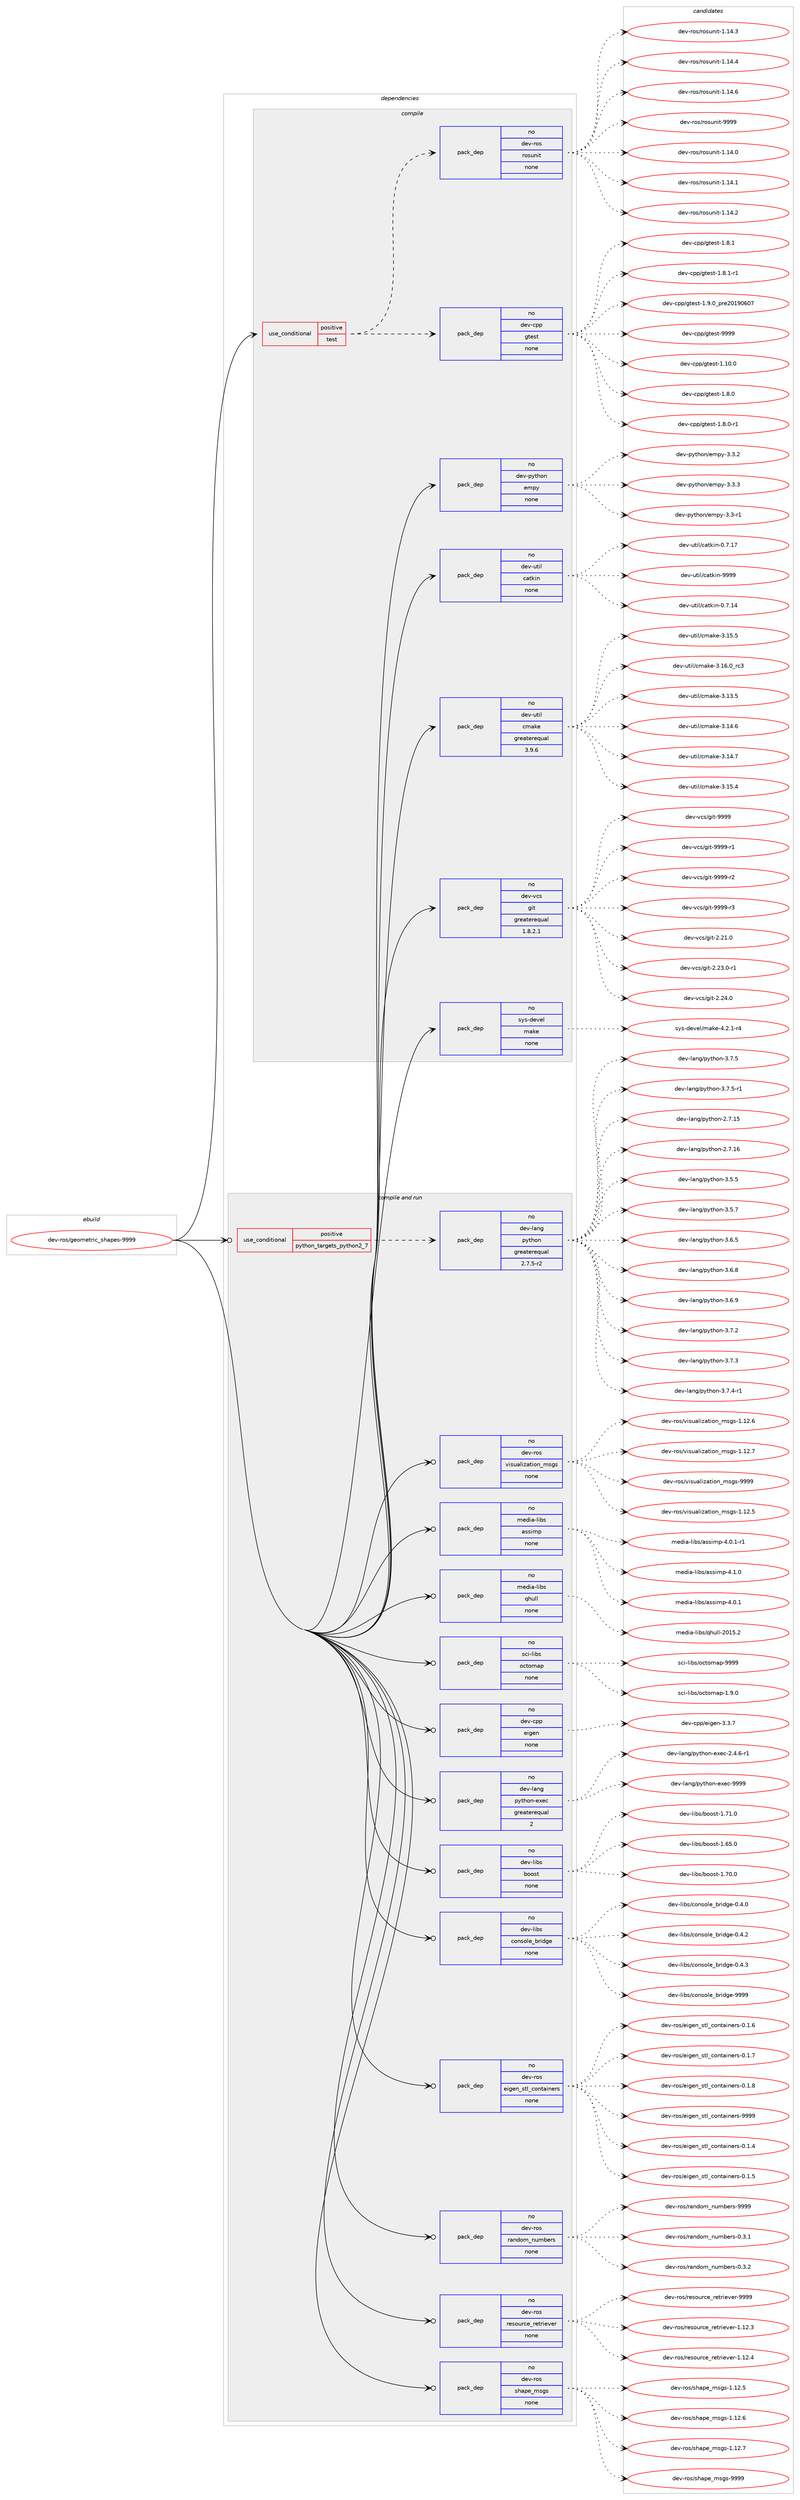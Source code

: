 digraph prolog {

# *************
# Graph options
# *************

newrank=true;
concentrate=true;
compound=true;
graph [rankdir=LR,fontname=Helvetica,fontsize=10,ranksep=1.5];#, ranksep=2.5, nodesep=0.2];
edge  [arrowhead=vee];
node  [fontname=Helvetica,fontsize=10];

# **********
# The ebuild
# **********

subgraph cluster_leftcol {
color=gray;
rank=same;
label=<<i>ebuild</i>>;
id [label="dev-ros/geometric_shapes-9999", color=red, width=4, href="../dev-ros/geometric_shapes-9999.svg"];
}

# ****************
# The dependencies
# ****************

subgraph cluster_midcol {
color=gray;
label=<<i>dependencies</i>>;
subgraph cluster_compile {
fillcolor="#eeeeee";
style=filled;
label=<<i>compile</i>>;
subgraph cond153400 {
dependency653153 [label=<<TABLE BORDER="0" CELLBORDER="1" CELLSPACING="0" CELLPADDING="4"><TR><TD ROWSPAN="3" CELLPADDING="10">use_conditional</TD></TR><TR><TD>positive</TD></TR><TR><TD>test</TD></TR></TABLE>>, shape=none, color=red];
subgraph pack487847 {
dependency653154 [label=<<TABLE BORDER="0" CELLBORDER="1" CELLSPACING="0" CELLPADDING="4" WIDTH="220"><TR><TD ROWSPAN="6" CELLPADDING="30">pack_dep</TD></TR><TR><TD WIDTH="110">no</TD></TR><TR><TD>dev-cpp</TD></TR><TR><TD>gtest</TD></TR><TR><TD>none</TD></TR><TR><TD></TD></TR></TABLE>>, shape=none, color=blue];
}
dependency653153:e -> dependency653154:w [weight=20,style="dashed",arrowhead="vee"];
subgraph pack487848 {
dependency653155 [label=<<TABLE BORDER="0" CELLBORDER="1" CELLSPACING="0" CELLPADDING="4" WIDTH="220"><TR><TD ROWSPAN="6" CELLPADDING="30">pack_dep</TD></TR><TR><TD WIDTH="110">no</TD></TR><TR><TD>dev-ros</TD></TR><TR><TD>rosunit</TD></TR><TR><TD>none</TD></TR><TR><TD></TD></TR></TABLE>>, shape=none, color=blue];
}
dependency653153:e -> dependency653155:w [weight=20,style="dashed",arrowhead="vee"];
}
id:e -> dependency653153:w [weight=20,style="solid",arrowhead="vee"];
subgraph pack487849 {
dependency653156 [label=<<TABLE BORDER="0" CELLBORDER="1" CELLSPACING="0" CELLPADDING="4" WIDTH="220"><TR><TD ROWSPAN="6" CELLPADDING="30">pack_dep</TD></TR><TR><TD WIDTH="110">no</TD></TR><TR><TD>dev-python</TD></TR><TR><TD>empy</TD></TR><TR><TD>none</TD></TR><TR><TD></TD></TR></TABLE>>, shape=none, color=blue];
}
id:e -> dependency653156:w [weight=20,style="solid",arrowhead="vee"];
subgraph pack487850 {
dependency653157 [label=<<TABLE BORDER="0" CELLBORDER="1" CELLSPACING="0" CELLPADDING="4" WIDTH="220"><TR><TD ROWSPAN="6" CELLPADDING="30">pack_dep</TD></TR><TR><TD WIDTH="110">no</TD></TR><TR><TD>dev-util</TD></TR><TR><TD>catkin</TD></TR><TR><TD>none</TD></TR><TR><TD></TD></TR></TABLE>>, shape=none, color=blue];
}
id:e -> dependency653157:w [weight=20,style="solid",arrowhead="vee"];
subgraph pack487851 {
dependency653158 [label=<<TABLE BORDER="0" CELLBORDER="1" CELLSPACING="0" CELLPADDING="4" WIDTH="220"><TR><TD ROWSPAN="6" CELLPADDING="30">pack_dep</TD></TR><TR><TD WIDTH="110">no</TD></TR><TR><TD>dev-util</TD></TR><TR><TD>cmake</TD></TR><TR><TD>greaterequal</TD></TR><TR><TD>3.9.6</TD></TR></TABLE>>, shape=none, color=blue];
}
id:e -> dependency653158:w [weight=20,style="solid",arrowhead="vee"];
subgraph pack487852 {
dependency653159 [label=<<TABLE BORDER="0" CELLBORDER="1" CELLSPACING="0" CELLPADDING="4" WIDTH="220"><TR><TD ROWSPAN="6" CELLPADDING="30">pack_dep</TD></TR><TR><TD WIDTH="110">no</TD></TR><TR><TD>dev-vcs</TD></TR><TR><TD>git</TD></TR><TR><TD>greaterequal</TD></TR><TR><TD>1.8.2.1</TD></TR></TABLE>>, shape=none, color=blue];
}
id:e -> dependency653159:w [weight=20,style="solid",arrowhead="vee"];
subgraph pack487853 {
dependency653160 [label=<<TABLE BORDER="0" CELLBORDER="1" CELLSPACING="0" CELLPADDING="4" WIDTH="220"><TR><TD ROWSPAN="6" CELLPADDING="30">pack_dep</TD></TR><TR><TD WIDTH="110">no</TD></TR><TR><TD>sys-devel</TD></TR><TR><TD>make</TD></TR><TR><TD>none</TD></TR><TR><TD></TD></TR></TABLE>>, shape=none, color=blue];
}
id:e -> dependency653160:w [weight=20,style="solid",arrowhead="vee"];
}
subgraph cluster_compileandrun {
fillcolor="#eeeeee";
style=filled;
label=<<i>compile and run</i>>;
subgraph cond153401 {
dependency653161 [label=<<TABLE BORDER="0" CELLBORDER="1" CELLSPACING="0" CELLPADDING="4"><TR><TD ROWSPAN="3" CELLPADDING="10">use_conditional</TD></TR><TR><TD>positive</TD></TR><TR><TD>python_targets_python2_7</TD></TR></TABLE>>, shape=none, color=red];
subgraph pack487854 {
dependency653162 [label=<<TABLE BORDER="0" CELLBORDER="1" CELLSPACING="0" CELLPADDING="4" WIDTH="220"><TR><TD ROWSPAN="6" CELLPADDING="30">pack_dep</TD></TR><TR><TD WIDTH="110">no</TD></TR><TR><TD>dev-lang</TD></TR><TR><TD>python</TD></TR><TR><TD>greaterequal</TD></TR><TR><TD>2.7.5-r2</TD></TR></TABLE>>, shape=none, color=blue];
}
dependency653161:e -> dependency653162:w [weight=20,style="dashed",arrowhead="vee"];
}
id:e -> dependency653161:w [weight=20,style="solid",arrowhead="odotvee"];
subgraph pack487855 {
dependency653163 [label=<<TABLE BORDER="0" CELLBORDER="1" CELLSPACING="0" CELLPADDING="4" WIDTH="220"><TR><TD ROWSPAN="6" CELLPADDING="30">pack_dep</TD></TR><TR><TD WIDTH="110">no</TD></TR><TR><TD>dev-cpp</TD></TR><TR><TD>eigen</TD></TR><TR><TD>none</TD></TR><TR><TD></TD></TR></TABLE>>, shape=none, color=blue];
}
id:e -> dependency653163:w [weight=20,style="solid",arrowhead="odotvee"];
subgraph pack487856 {
dependency653164 [label=<<TABLE BORDER="0" CELLBORDER="1" CELLSPACING="0" CELLPADDING="4" WIDTH="220"><TR><TD ROWSPAN="6" CELLPADDING="30">pack_dep</TD></TR><TR><TD WIDTH="110">no</TD></TR><TR><TD>dev-lang</TD></TR><TR><TD>python-exec</TD></TR><TR><TD>greaterequal</TD></TR><TR><TD>2</TD></TR></TABLE>>, shape=none, color=blue];
}
id:e -> dependency653164:w [weight=20,style="solid",arrowhead="odotvee"];
subgraph pack487857 {
dependency653165 [label=<<TABLE BORDER="0" CELLBORDER="1" CELLSPACING="0" CELLPADDING="4" WIDTH="220"><TR><TD ROWSPAN="6" CELLPADDING="30">pack_dep</TD></TR><TR><TD WIDTH="110">no</TD></TR><TR><TD>dev-libs</TD></TR><TR><TD>boost</TD></TR><TR><TD>none</TD></TR><TR><TD></TD></TR></TABLE>>, shape=none, color=blue];
}
id:e -> dependency653165:w [weight=20,style="solid",arrowhead="odotvee"];
subgraph pack487858 {
dependency653166 [label=<<TABLE BORDER="0" CELLBORDER="1" CELLSPACING="0" CELLPADDING="4" WIDTH="220"><TR><TD ROWSPAN="6" CELLPADDING="30">pack_dep</TD></TR><TR><TD WIDTH="110">no</TD></TR><TR><TD>dev-libs</TD></TR><TR><TD>console_bridge</TD></TR><TR><TD>none</TD></TR><TR><TD></TD></TR></TABLE>>, shape=none, color=blue];
}
id:e -> dependency653166:w [weight=20,style="solid",arrowhead="odotvee"];
subgraph pack487859 {
dependency653167 [label=<<TABLE BORDER="0" CELLBORDER="1" CELLSPACING="0" CELLPADDING="4" WIDTH="220"><TR><TD ROWSPAN="6" CELLPADDING="30">pack_dep</TD></TR><TR><TD WIDTH="110">no</TD></TR><TR><TD>dev-ros</TD></TR><TR><TD>eigen_stl_containers</TD></TR><TR><TD>none</TD></TR><TR><TD></TD></TR></TABLE>>, shape=none, color=blue];
}
id:e -> dependency653167:w [weight=20,style="solid",arrowhead="odotvee"];
subgraph pack487860 {
dependency653168 [label=<<TABLE BORDER="0" CELLBORDER="1" CELLSPACING="0" CELLPADDING="4" WIDTH="220"><TR><TD ROWSPAN="6" CELLPADDING="30">pack_dep</TD></TR><TR><TD WIDTH="110">no</TD></TR><TR><TD>dev-ros</TD></TR><TR><TD>random_numbers</TD></TR><TR><TD>none</TD></TR><TR><TD></TD></TR></TABLE>>, shape=none, color=blue];
}
id:e -> dependency653168:w [weight=20,style="solid",arrowhead="odotvee"];
subgraph pack487861 {
dependency653169 [label=<<TABLE BORDER="0" CELLBORDER="1" CELLSPACING="0" CELLPADDING="4" WIDTH="220"><TR><TD ROWSPAN="6" CELLPADDING="30">pack_dep</TD></TR><TR><TD WIDTH="110">no</TD></TR><TR><TD>dev-ros</TD></TR><TR><TD>resource_retriever</TD></TR><TR><TD>none</TD></TR><TR><TD></TD></TR></TABLE>>, shape=none, color=blue];
}
id:e -> dependency653169:w [weight=20,style="solid",arrowhead="odotvee"];
subgraph pack487862 {
dependency653170 [label=<<TABLE BORDER="0" CELLBORDER="1" CELLSPACING="0" CELLPADDING="4" WIDTH="220"><TR><TD ROWSPAN="6" CELLPADDING="30">pack_dep</TD></TR><TR><TD WIDTH="110">no</TD></TR><TR><TD>dev-ros</TD></TR><TR><TD>shape_msgs</TD></TR><TR><TD>none</TD></TR><TR><TD></TD></TR></TABLE>>, shape=none, color=blue];
}
id:e -> dependency653170:w [weight=20,style="solid",arrowhead="odotvee"];
subgraph pack487863 {
dependency653171 [label=<<TABLE BORDER="0" CELLBORDER="1" CELLSPACING="0" CELLPADDING="4" WIDTH="220"><TR><TD ROWSPAN="6" CELLPADDING="30">pack_dep</TD></TR><TR><TD WIDTH="110">no</TD></TR><TR><TD>dev-ros</TD></TR><TR><TD>visualization_msgs</TD></TR><TR><TD>none</TD></TR><TR><TD></TD></TR></TABLE>>, shape=none, color=blue];
}
id:e -> dependency653171:w [weight=20,style="solid",arrowhead="odotvee"];
subgraph pack487864 {
dependency653172 [label=<<TABLE BORDER="0" CELLBORDER="1" CELLSPACING="0" CELLPADDING="4" WIDTH="220"><TR><TD ROWSPAN="6" CELLPADDING="30">pack_dep</TD></TR><TR><TD WIDTH="110">no</TD></TR><TR><TD>media-libs</TD></TR><TR><TD>assimp</TD></TR><TR><TD>none</TD></TR><TR><TD></TD></TR></TABLE>>, shape=none, color=blue];
}
id:e -> dependency653172:w [weight=20,style="solid",arrowhead="odotvee"];
subgraph pack487865 {
dependency653173 [label=<<TABLE BORDER="0" CELLBORDER="1" CELLSPACING="0" CELLPADDING="4" WIDTH="220"><TR><TD ROWSPAN="6" CELLPADDING="30">pack_dep</TD></TR><TR><TD WIDTH="110">no</TD></TR><TR><TD>media-libs</TD></TR><TR><TD>qhull</TD></TR><TR><TD>none</TD></TR><TR><TD></TD></TR></TABLE>>, shape=none, color=blue];
}
id:e -> dependency653173:w [weight=20,style="solid",arrowhead="odotvee"];
subgraph pack487866 {
dependency653174 [label=<<TABLE BORDER="0" CELLBORDER="1" CELLSPACING="0" CELLPADDING="4" WIDTH="220"><TR><TD ROWSPAN="6" CELLPADDING="30">pack_dep</TD></TR><TR><TD WIDTH="110">no</TD></TR><TR><TD>sci-libs</TD></TR><TR><TD>octomap</TD></TR><TR><TD>none</TD></TR><TR><TD></TD></TR></TABLE>>, shape=none, color=blue];
}
id:e -> dependency653174:w [weight=20,style="solid",arrowhead="odotvee"];
}
subgraph cluster_run {
fillcolor="#eeeeee";
style=filled;
label=<<i>run</i>>;
}
}

# **************
# The candidates
# **************

subgraph cluster_choices {
rank=same;
color=gray;
label=<<i>candidates</i>>;

subgraph choice487847 {
color=black;
nodesep=1;
choice10010111845991121124710311610111511645494649484648 [label="dev-cpp/gtest-1.10.0", color=red, width=4,href="../dev-cpp/gtest-1.10.0.svg"];
choice100101118459911211247103116101115116454946564648 [label="dev-cpp/gtest-1.8.0", color=red, width=4,href="../dev-cpp/gtest-1.8.0.svg"];
choice1001011184599112112471031161011151164549465646484511449 [label="dev-cpp/gtest-1.8.0-r1", color=red, width=4,href="../dev-cpp/gtest-1.8.0-r1.svg"];
choice100101118459911211247103116101115116454946564649 [label="dev-cpp/gtest-1.8.1", color=red, width=4,href="../dev-cpp/gtest-1.8.1.svg"];
choice1001011184599112112471031161011151164549465646494511449 [label="dev-cpp/gtest-1.8.1-r1", color=red, width=4,href="../dev-cpp/gtest-1.8.1-r1.svg"];
choice100101118459911211247103116101115116454946574648951121141015048495748544855 [label="dev-cpp/gtest-1.9.0_pre20190607", color=red, width=4,href="../dev-cpp/gtest-1.9.0_pre20190607.svg"];
choice1001011184599112112471031161011151164557575757 [label="dev-cpp/gtest-9999", color=red, width=4,href="../dev-cpp/gtest-9999.svg"];
dependency653154:e -> choice10010111845991121124710311610111511645494649484648:w [style=dotted,weight="100"];
dependency653154:e -> choice100101118459911211247103116101115116454946564648:w [style=dotted,weight="100"];
dependency653154:e -> choice1001011184599112112471031161011151164549465646484511449:w [style=dotted,weight="100"];
dependency653154:e -> choice100101118459911211247103116101115116454946564649:w [style=dotted,weight="100"];
dependency653154:e -> choice1001011184599112112471031161011151164549465646494511449:w [style=dotted,weight="100"];
dependency653154:e -> choice100101118459911211247103116101115116454946574648951121141015048495748544855:w [style=dotted,weight="100"];
dependency653154:e -> choice1001011184599112112471031161011151164557575757:w [style=dotted,weight="100"];
}
subgraph choice487848 {
color=black;
nodesep=1;
choice100101118451141111154711411111511711010511645494649524648 [label="dev-ros/rosunit-1.14.0", color=red, width=4,href="../dev-ros/rosunit-1.14.0.svg"];
choice100101118451141111154711411111511711010511645494649524649 [label="dev-ros/rosunit-1.14.1", color=red, width=4,href="../dev-ros/rosunit-1.14.1.svg"];
choice100101118451141111154711411111511711010511645494649524650 [label="dev-ros/rosunit-1.14.2", color=red, width=4,href="../dev-ros/rosunit-1.14.2.svg"];
choice100101118451141111154711411111511711010511645494649524651 [label="dev-ros/rosunit-1.14.3", color=red, width=4,href="../dev-ros/rosunit-1.14.3.svg"];
choice100101118451141111154711411111511711010511645494649524652 [label="dev-ros/rosunit-1.14.4", color=red, width=4,href="../dev-ros/rosunit-1.14.4.svg"];
choice100101118451141111154711411111511711010511645494649524654 [label="dev-ros/rosunit-1.14.6", color=red, width=4,href="../dev-ros/rosunit-1.14.6.svg"];
choice10010111845114111115471141111151171101051164557575757 [label="dev-ros/rosunit-9999", color=red, width=4,href="../dev-ros/rosunit-9999.svg"];
dependency653155:e -> choice100101118451141111154711411111511711010511645494649524648:w [style=dotted,weight="100"];
dependency653155:e -> choice100101118451141111154711411111511711010511645494649524649:w [style=dotted,weight="100"];
dependency653155:e -> choice100101118451141111154711411111511711010511645494649524650:w [style=dotted,weight="100"];
dependency653155:e -> choice100101118451141111154711411111511711010511645494649524651:w [style=dotted,weight="100"];
dependency653155:e -> choice100101118451141111154711411111511711010511645494649524652:w [style=dotted,weight="100"];
dependency653155:e -> choice100101118451141111154711411111511711010511645494649524654:w [style=dotted,weight="100"];
dependency653155:e -> choice10010111845114111115471141111151171101051164557575757:w [style=dotted,weight="100"];
}
subgraph choice487849 {
color=black;
nodesep=1;
choice1001011184511212111610411111047101109112121455146514511449 [label="dev-python/empy-3.3-r1", color=red, width=4,href="../dev-python/empy-3.3-r1.svg"];
choice1001011184511212111610411111047101109112121455146514650 [label="dev-python/empy-3.3.2", color=red, width=4,href="../dev-python/empy-3.3.2.svg"];
choice1001011184511212111610411111047101109112121455146514651 [label="dev-python/empy-3.3.3", color=red, width=4,href="../dev-python/empy-3.3.3.svg"];
dependency653156:e -> choice1001011184511212111610411111047101109112121455146514511449:w [style=dotted,weight="100"];
dependency653156:e -> choice1001011184511212111610411111047101109112121455146514650:w [style=dotted,weight="100"];
dependency653156:e -> choice1001011184511212111610411111047101109112121455146514651:w [style=dotted,weight="100"];
}
subgraph choice487850 {
color=black;
nodesep=1;
choice1001011184511711610510847999711610710511045484655464952 [label="dev-util/catkin-0.7.14", color=red, width=4,href="../dev-util/catkin-0.7.14.svg"];
choice1001011184511711610510847999711610710511045484655464955 [label="dev-util/catkin-0.7.17", color=red, width=4,href="../dev-util/catkin-0.7.17.svg"];
choice100101118451171161051084799971161071051104557575757 [label="dev-util/catkin-9999", color=red, width=4,href="../dev-util/catkin-9999.svg"];
dependency653157:e -> choice1001011184511711610510847999711610710511045484655464952:w [style=dotted,weight="100"];
dependency653157:e -> choice1001011184511711610510847999711610710511045484655464955:w [style=dotted,weight="100"];
dependency653157:e -> choice100101118451171161051084799971161071051104557575757:w [style=dotted,weight="100"];
}
subgraph choice487851 {
color=black;
nodesep=1;
choice1001011184511711610510847991099710710145514649514653 [label="dev-util/cmake-3.13.5", color=red, width=4,href="../dev-util/cmake-3.13.5.svg"];
choice1001011184511711610510847991099710710145514649524654 [label="dev-util/cmake-3.14.6", color=red, width=4,href="../dev-util/cmake-3.14.6.svg"];
choice1001011184511711610510847991099710710145514649524655 [label="dev-util/cmake-3.14.7", color=red, width=4,href="../dev-util/cmake-3.14.7.svg"];
choice1001011184511711610510847991099710710145514649534652 [label="dev-util/cmake-3.15.4", color=red, width=4,href="../dev-util/cmake-3.15.4.svg"];
choice1001011184511711610510847991099710710145514649534653 [label="dev-util/cmake-3.15.5", color=red, width=4,href="../dev-util/cmake-3.15.5.svg"];
choice1001011184511711610510847991099710710145514649544648951149951 [label="dev-util/cmake-3.16.0_rc3", color=red, width=4,href="../dev-util/cmake-3.16.0_rc3.svg"];
dependency653158:e -> choice1001011184511711610510847991099710710145514649514653:w [style=dotted,weight="100"];
dependency653158:e -> choice1001011184511711610510847991099710710145514649524654:w [style=dotted,weight="100"];
dependency653158:e -> choice1001011184511711610510847991099710710145514649524655:w [style=dotted,weight="100"];
dependency653158:e -> choice1001011184511711610510847991099710710145514649534652:w [style=dotted,weight="100"];
dependency653158:e -> choice1001011184511711610510847991099710710145514649534653:w [style=dotted,weight="100"];
dependency653158:e -> choice1001011184511711610510847991099710710145514649544648951149951:w [style=dotted,weight="100"];
}
subgraph choice487852 {
color=black;
nodesep=1;
choice10010111845118991154710310511645504650494648 [label="dev-vcs/git-2.21.0", color=red, width=4,href="../dev-vcs/git-2.21.0.svg"];
choice100101118451189911547103105116455046505146484511449 [label="dev-vcs/git-2.23.0-r1", color=red, width=4,href="../dev-vcs/git-2.23.0-r1.svg"];
choice10010111845118991154710310511645504650524648 [label="dev-vcs/git-2.24.0", color=red, width=4,href="../dev-vcs/git-2.24.0.svg"];
choice1001011184511899115471031051164557575757 [label="dev-vcs/git-9999", color=red, width=4,href="../dev-vcs/git-9999.svg"];
choice10010111845118991154710310511645575757574511449 [label="dev-vcs/git-9999-r1", color=red, width=4,href="../dev-vcs/git-9999-r1.svg"];
choice10010111845118991154710310511645575757574511450 [label="dev-vcs/git-9999-r2", color=red, width=4,href="../dev-vcs/git-9999-r2.svg"];
choice10010111845118991154710310511645575757574511451 [label="dev-vcs/git-9999-r3", color=red, width=4,href="../dev-vcs/git-9999-r3.svg"];
dependency653159:e -> choice10010111845118991154710310511645504650494648:w [style=dotted,weight="100"];
dependency653159:e -> choice100101118451189911547103105116455046505146484511449:w [style=dotted,weight="100"];
dependency653159:e -> choice10010111845118991154710310511645504650524648:w [style=dotted,weight="100"];
dependency653159:e -> choice1001011184511899115471031051164557575757:w [style=dotted,weight="100"];
dependency653159:e -> choice10010111845118991154710310511645575757574511449:w [style=dotted,weight="100"];
dependency653159:e -> choice10010111845118991154710310511645575757574511450:w [style=dotted,weight="100"];
dependency653159:e -> choice10010111845118991154710310511645575757574511451:w [style=dotted,weight="100"];
}
subgraph choice487853 {
color=black;
nodesep=1;
choice1151211154510010111810110847109971071014552465046494511452 [label="sys-devel/make-4.2.1-r4", color=red, width=4,href="../sys-devel/make-4.2.1-r4.svg"];
dependency653160:e -> choice1151211154510010111810110847109971071014552465046494511452:w [style=dotted,weight="100"];
}
subgraph choice487854 {
color=black;
nodesep=1;
choice10010111845108971101034711212111610411111045504655464953 [label="dev-lang/python-2.7.15", color=red, width=4,href="../dev-lang/python-2.7.15.svg"];
choice10010111845108971101034711212111610411111045504655464954 [label="dev-lang/python-2.7.16", color=red, width=4,href="../dev-lang/python-2.7.16.svg"];
choice100101118451089711010347112121116104111110455146534653 [label="dev-lang/python-3.5.5", color=red, width=4,href="../dev-lang/python-3.5.5.svg"];
choice100101118451089711010347112121116104111110455146534655 [label="dev-lang/python-3.5.7", color=red, width=4,href="../dev-lang/python-3.5.7.svg"];
choice100101118451089711010347112121116104111110455146544653 [label="dev-lang/python-3.6.5", color=red, width=4,href="../dev-lang/python-3.6.5.svg"];
choice100101118451089711010347112121116104111110455146544656 [label="dev-lang/python-3.6.8", color=red, width=4,href="../dev-lang/python-3.6.8.svg"];
choice100101118451089711010347112121116104111110455146544657 [label="dev-lang/python-3.6.9", color=red, width=4,href="../dev-lang/python-3.6.9.svg"];
choice100101118451089711010347112121116104111110455146554650 [label="dev-lang/python-3.7.2", color=red, width=4,href="../dev-lang/python-3.7.2.svg"];
choice100101118451089711010347112121116104111110455146554651 [label="dev-lang/python-3.7.3", color=red, width=4,href="../dev-lang/python-3.7.3.svg"];
choice1001011184510897110103471121211161041111104551465546524511449 [label="dev-lang/python-3.7.4-r1", color=red, width=4,href="../dev-lang/python-3.7.4-r1.svg"];
choice100101118451089711010347112121116104111110455146554653 [label="dev-lang/python-3.7.5", color=red, width=4,href="../dev-lang/python-3.7.5.svg"];
choice1001011184510897110103471121211161041111104551465546534511449 [label="dev-lang/python-3.7.5-r1", color=red, width=4,href="../dev-lang/python-3.7.5-r1.svg"];
dependency653162:e -> choice10010111845108971101034711212111610411111045504655464953:w [style=dotted,weight="100"];
dependency653162:e -> choice10010111845108971101034711212111610411111045504655464954:w [style=dotted,weight="100"];
dependency653162:e -> choice100101118451089711010347112121116104111110455146534653:w [style=dotted,weight="100"];
dependency653162:e -> choice100101118451089711010347112121116104111110455146534655:w [style=dotted,weight="100"];
dependency653162:e -> choice100101118451089711010347112121116104111110455146544653:w [style=dotted,weight="100"];
dependency653162:e -> choice100101118451089711010347112121116104111110455146544656:w [style=dotted,weight="100"];
dependency653162:e -> choice100101118451089711010347112121116104111110455146544657:w [style=dotted,weight="100"];
dependency653162:e -> choice100101118451089711010347112121116104111110455146554650:w [style=dotted,weight="100"];
dependency653162:e -> choice100101118451089711010347112121116104111110455146554651:w [style=dotted,weight="100"];
dependency653162:e -> choice1001011184510897110103471121211161041111104551465546524511449:w [style=dotted,weight="100"];
dependency653162:e -> choice100101118451089711010347112121116104111110455146554653:w [style=dotted,weight="100"];
dependency653162:e -> choice1001011184510897110103471121211161041111104551465546534511449:w [style=dotted,weight="100"];
}
subgraph choice487855 {
color=black;
nodesep=1;
choice100101118459911211247101105103101110455146514655 [label="dev-cpp/eigen-3.3.7", color=red, width=4,href="../dev-cpp/eigen-3.3.7.svg"];
dependency653163:e -> choice100101118459911211247101105103101110455146514655:w [style=dotted,weight="100"];
}
subgraph choice487856 {
color=black;
nodesep=1;
choice10010111845108971101034711212111610411111045101120101994550465246544511449 [label="dev-lang/python-exec-2.4.6-r1", color=red, width=4,href="../dev-lang/python-exec-2.4.6-r1.svg"];
choice10010111845108971101034711212111610411111045101120101994557575757 [label="dev-lang/python-exec-9999", color=red, width=4,href="../dev-lang/python-exec-9999.svg"];
dependency653164:e -> choice10010111845108971101034711212111610411111045101120101994550465246544511449:w [style=dotted,weight="100"];
dependency653164:e -> choice10010111845108971101034711212111610411111045101120101994557575757:w [style=dotted,weight="100"];
}
subgraph choice487857 {
color=black;
nodesep=1;
choice1001011184510810598115479811111111511645494654534648 [label="dev-libs/boost-1.65.0", color=red, width=4,href="../dev-libs/boost-1.65.0.svg"];
choice1001011184510810598115479811111111511645494655484648 [label="dev-libs/boost-1.70.0", color=red, width=4,href="../dev-libs/boost-1.70.0.svg"];
choice1001011184510810598115479811111111511645494655494648 [label="dev-libs/boost-1.71.0", color=red, width=4,href="../dev-libs/boost-1.71.0.svg"];
dependency653165:e -> choice1001011184510810598115479811111111511645494654534648:w [style=dotted,weight="100"];
dependency653165:e -> choice1001011184510810598115479811111111511645494655484648:w [style=dotted,weight="100"];
dependency653165:e -> choice1001011184510810598115479811111111511645494655494648:w [style=dotted,weight="100"];
}
subgraph choice487858 {
color=black;
nodesep=1;
choice100101118451081059811547991111101151111081019598114105100103101454846524648 [label="dev-libs/console_bridge-0.4.0", color=red, width=4,href="../dev-libs/console_bridge-0.4.0.svg"];
choice100101118451081059811547991111101151111081019598114105100103101454846524650 [label="dev-libs/console_bridge-0.4.2", color=red, width=4,href="../dev-libs/console_bridge-0.4.2.svg"];
choice100101118451081059811547991111101151111081019598114105100103101454846524651 [label="dev-libs/console_bridge-0.4.3", color=red, width=4,href="../dev-libs/console_bridge-0.4.3.svg"];
choice1001011184510810598115479911111011511110810195981141051001031014557575757 [label="dev-libs/console_bridge-9999", color=red, width=4,href="../dev-libs/console_bridge-9999.svg"];
dependency653166:e -> choice100101118451081059811547991111101151111081019598114105100103101454846524648:w [style=dotted,weight="100"];
dependency653166:e -> choice100101118451081059811547991111101151111081019598114105100103101454846524650:w [style=dotted,weight="100"];
dependency653166:e -> choice100101118451081059811547991111101151111081019598114105100103101454846524651:w [style=dotted,weight="100"];
dependency653166:e -> choice1001011184510810598115479911111011511110810195981141051001031014557575757:w [style=dotted,weight="100"];
}
subgraph choice487859 {
color=black;
nodesep=1;
choice100101118451141111154710110510310111095115116108959911111011697105110101114115454846494652 [label="dev-ros/eigen_stl_containers-0.1.4", color=red, width=4,href="../dev-ros/eigen_stl_containers-0.1.4.svg"];
choice100101118451141111154710110510310111095115116108959911111011697105110101114115454846494653 [label="dev-ros/eigen_stl_containers-0.1.5", color=red, width=4,href="../dev-ros/eigen_stl_containers-0.1.5.svg"];
choice100101118451141111154710110510310111095115116108959911111011697105110101114115454846494654 [label="dev-ros/eigen_stl_containers-0.1.6", color=red, width=4,href="../dev-ros/eigen_stl_containers-0.1.6.svg"];
choice100101118451141111154710110510310111095115116108959911111011697105110101114115454846494655 [label="dev-ros/eigen_stl_containers-0.1.7", color=red, width=4,href="../dev-ros/eigen_stl_containers-0.1.7.svg"];
choice100101118451141111154710110510310111095115116108959911111011697105110101114115454846494656 [label="dev-ros/eigen_stl_containers-0.1.8", color=red, width=4,href="../dev-ros/eigen_stl_containers-0.1.8.svg"];
choice1001011184511411111547101105103101110951151161089599111110116971051101011141154557575757 [label="dev-ros/eigen_stl_containers-9999", color=red, width=4,href="../dev-ros/eigen_stl_containers-9999.svg"];
dependency653167:e -> choice100101118451141111154710110510310111095115116108959911111011697105110101114115454846494652:w [style=dotted,weight="100"];
dependency653167:e -> choice100101118451141111154710110510310111095115116108959911111011697105110101114115454846494653:w [style=dotted,weight="100"];
dependency653167:e -> choice100101118451141111154710110510310111095115116108959911111011697105110101114115454846494654:w [style=dotted,weight="100"];
dependency653167:e -> choice100101118451141111154710110510310111095115116108959911111011697105110101114115454846494655:w [style=dotted,weight="100"];
dependency653167:e -> choice100101118451141111154710110510310111095115116108959911111011697105110101114115454846494656:w [style=dotted,weight="100"];
dependency653167:e -> choice1001011184511411111547101105103101110951151161089599111110116971051101011141154557575757:w [style=dotted,weight="100"];
}
subgraph choice487860 {
color=black;
nodesep=1;
choice1001011184511411111547114971101001111099511011710998101114115454846514649 [label="dev-ros/random_numbers-0.3.1", color=red, width=4,href="../dev-ros/random_numbers-0.3.1.svg"];
choice1001011184511411111547114971101001111099511011710998101114115454846514650 [label="dev-ros/random_numbers-0.3.2", color=red, width=4,href="../dev-ros/random_numbers-0.3.2.svg"];
choice10010111845114111115471149711010011110995110117109981011141154557575757 [label="dev-ros/random_numbers-9999", color=red, width=4,href="../dev-ros/random_numbers-9999.svg"];
dependency653168:e -> choice1001011184511411111547114971101001111099511011710998101114115454846514649:w [style=dotted,weight="100"];
dependency653168:e -> choice1001011184511411111547114971101001111099511011710998101114115454846514650:w [style=dotted,weight="100"];
dependency653168:e -> choice10010111845114111115471149711010011110995110117109981011141154557575757:w [style=dotted,weight="100"];
}
subgraph choice487861 {
color=black;
nodesep=1;
choice1001011184511411111547114101115111117114991019511410111611410510111810111445494649504651 [label="dev-ros/resource_retriever-1.12.3", color=red, width=4,href="../dev-ros/resource_retriever-1.12.3.svg"];
choice1001011184511411111547114101115111117114991019511410111611410510111810111445494649504652 [label="dev-ros/resource_retriever-1.12.4", color=red, width=4,href="../dev-ros/resource_retriever-1.12.4.svg"];
choice100101118451141111154711410111511111711499101951141011161141051011181011144557575757 [label="dev-ros/resource_retriever-9999", color=red, width=4,href="../dev-ros/resource_retriever-9999.svg"];
dependency653169:e -> choice1001011184511411111547114101115111117114991019511410111611410510111810111445494649504651:w [style=dotted,weight="100"];
dependency653169:e -> choice1001011184511411111547114101115111117114991019511410111611410510111810111445494649504652:w [style=dotted,weight="100"];
dependency653169:e -> choice100101118451141111154711410111511111711499101951141011161141051011181011144557575757:w [style=dotted,weight="100"];
}
subgraph choice487862 {
color=black;
nodesep=1;
choice1001011184511411111547115104971121019510911510311545494649504653 [label="dev-ros/shape_msgs-1.12.5", color=red, width=4,href="../dev-ros/shape_msgs-1.12.5.svg"];
choice1001011184511411111547115104971121019510911510311545494649504654 [label="dev-ros/shape_msgs-1.12.6", color=red, width=4,href="../dev-ros/shape_msgs-1.12.6.svg"];
choice1001011184511411111547115104971121019510911510311545494649504655 [label="dev-ros/shape_msgs-1.12.7", color=red, width=4,href="../dev-ros/shape_msgs-1.12.7.svg"];
choice100101118451141111154711510497112101951091151031154557575757 [label="dev-ros/shape_msgs-9999", color=red, width=4,href="../dev-ros/shape_msgs-9999.svg"];
dependency653170:e -> choice1001011184511411111547115104971121019510911510311545494649504653:w [style=dotted,weight="100"];
dependency653170:e -> choice1001011184511411111547115104971121019510911510311545494649504654:w [style=dotted,weight="100"];
dependency653170:e -> choice1001011184511411111547115104971121019510911510311545494649504655:w [style=dotted,weight="100"];
dependency653170:e -> choice100101118451141111154711510497112101951091151031154557575757:w [style=dotted,weight="100"];
}
subgraph choice487863 {
color=black;
nodesep=1;
choice100101118451141111154711810511511797108105122971161051111109510911510311545494649504653 [label="dev-ros/visualization_msgs-1.12.5", color=red, width=4,href="../dev-ros/visualization_msgs-1.12.5.svg"];
choice100101118451141111154711810511511797108105122971161051111109510911510311545494649504654 [label="dev-ros/visualization_msgs-1.12.6", color=red, width=4,href="../dev-ros/visualization_msgs-1.12.6.svg"];
choice100101118451141111154711810511511797108105122971161051111109510911510311545494649504655 [label="dev-ros/visualization_msgs-1.12.7", color=red, width=4,href="../dev-ros/visualization_msgs-1.12.7.svg"];
choice10010111845114111115471181051151179710810512297116105111110951091151031154557575757 [label="dev-ros/visualization_msgs-9999", color=red, width=4,href="../dev-ros/visualization_msgs-9999.svg"];
dependency653171:e -> choice100101118451141111154711810511511797108105122971161051111109510911510311545494649504653:w [style=dotted,weight="100"];
dependency653171:e -> choice100101118451141111154711810511511797108105122971161051111109510911510311545494649504654:w [style=dotted,weight="100"];
dependency653171:e -> choice100101118451141111154711810511511797108105122971161051111109510911510311545494649504655:w [style=dotted,weight="100"];
dependency653171:e -> choice10010111845114111115471181051151179710810512297116105111110951091151031154557575757:w [style=dotted,weight="100"];
}
subgraph choice487864 {
color=black;
nodesep=1;
choice1091011001059745108105981154797115115105109112455246484649 [label="media-libs/assimp-4.0.1", color=red, width=4,href="../media-libs/assimp-4.0.1.svg"];
choice10910110010597451081059811547971151151051091124552464846494511449 [label="media-libs/assimp-4.0.1-r1", color=red, width=4,href="../media-libs/assimp-4.0.1-r1.svg"];
choice1091011001059745108105981154797115115105109112455246494648 [label="media-libs/assimp-4.1.0", color=red, width=4,href="../media-libs/assimp-4.1.0.svg"];
dependency653172:e -> choice1091011001059745108105981154797115115105109112455246484649:w [style=dotted,weight="100"];
dependency653172:e -> choice10910110010597451081059811547971151151051091124552464846494511449:w [style=dotted,weight="100"];
dependency653172:e -> choice1091011001059745108105981154797115115105109112455246494648:w [style=dotted,weight="100"];
}
subgraph choice487865 {
color=black;
nodesep=1;
choice1091011001059745108105981154711310411710810845504849534650 [label="media-libs/qhull-2015.2", color=red, width=4,href="../media-libs/qhull-2015.2.svg"];
dependency653173:e -> choice1091011001059745108105981154711310411710810845504849534650:w [style=dotted,weight="100"];
}
subgraph choice487866 {
color=black;
nodesep=1;
choice115991054510810598115471119911611110997112454946574648 [label="sci-libs/octomap-1.9.0", color=red, width=4,href="../sci-libs/octomap-1.9.0.svg"];
choice1159910545108105981154711199116111109971124557575757 [label="sci-libs/octomap-9999", color=red, width=4,href="../sci-libs/octomap-9999.svg"];
dependency653174:e -> choice115991054510810598115471119911611110997112454946574648:w [style=dotted,weight="100"];
dependency653174:e -> choice1159910545108105981154711199116111109971124557575757:w [style=dotted,weight="100"];
}
}

}

